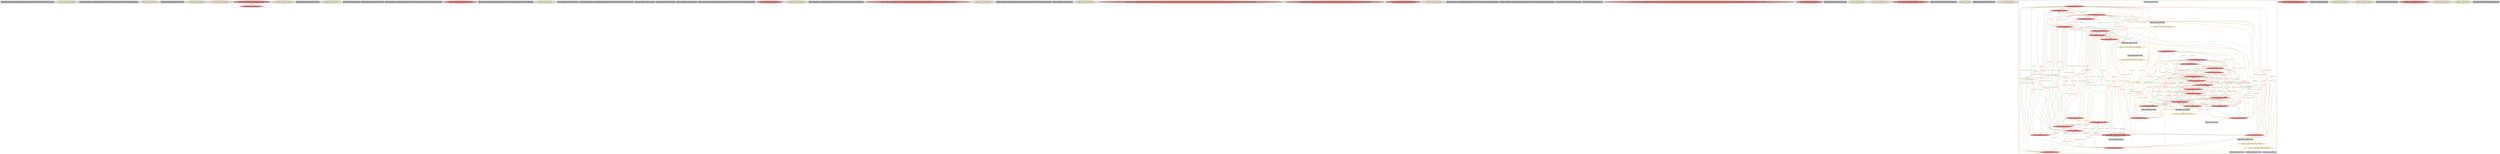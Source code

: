 
digraph G {





subgraph cluster55 {


node733 [penwidth=3.0,fontsize=20,fillcolor=grey,label="[108/109]  %arraydecay = getelementptr inbounds [100 x [100 x i32]], [100 x [100 x i32]]* %a, i32 0, i32 0",shape=rectangle,style=filled ]



}

subgraph cluster53 {


node731 [penwidth=3.0,fontsize=20,fillcolor=lemonchiffon,label="[110/111]  br label %for.cond19",shape=ellipse,style=filled ]



}

subgraph cluster51 {


node729 [penwidth=3.0,fontsize=20,fillcolor=grey,label="[132/133]  %arrayidx41 = getelementptr inbounds [100 x [100 x i32]], [100 x [100 x i32]]* %c, i64 0, i64 %idxprom40",shape=rectangle,style=filled ]



}

subgraph cluster50 {


node728 [penwidth=3.0,fontsize=20,fillcolor=lemonchiffon,label="[66/67]  br label %for.cond1",shape=ellipse,style=filled ]



}

subgraph cluster49 {


node727 [penwidth=3.0,fontsize=20,fillcolor=grey,label="[135/136]  %idxprom40 = sext i32 %18 to i64",shape=rectangle,style=filled ]



}

subgraph cluster45 {


node723 [penwidth=3.0,fontsize=20,fillcolor=lemonchiffon,label="[143/144]  br label %for.inc50",shape=ellipse,style=filled ]



}

subgraph cluster41 {


node719 [penwidth=3.0,fontsize=20,fillcolor=lemonchiffon,label="[151/152]  br label %for.cond34",shape=ellipse,style=filled ]



}

subgraph cluster39 {


node717 [penwidth=3.0,fontsize=20,fillcolor=lightcoral,label="[77/82]  store i32 %call23, i32* %arrayidx27, align 4",shape=ellipse,style=filled ]
node716 [fillcolor=lightcoral,label="[78/81]  %20 = load i32, i32* %arrayidx43, align 4",shape=ellipse,style=filled ]

node716->node717 [style=solid,color=firebrick3,label="A|indep",penwidth=1.0,fontcolor=firebrick3 ]
node717->node716 [style=solid,color=forestgreen,label="T|indep",penwidth=1.0,fontcolor=forestgreen ]


}

subgraph cluster38 {


node715 [penwidth=3.0,fontsize=20,fillcolor=lemonchiffon,label="[165/166]  br label %for.cond16",shape=ellipse,style=filled ]



}

subgraph cluster46 {


node724 [penwidth=3.0,fontsize=20,fillcolor=grey,label="[100/101]  %idxprom26 = sext i32 %13 to i64",shape=rectangle,style=filled ]



}

subgraph cluster37 {


node714 [penwidth=3.0,fontsize=20,fillcolor=lemonchiffon,label="[185/186]  br label %for.cond",shape=ellipse,style=filled ]



}

subgraph cluster36 {


node713 [penwidth=3.0,fontsize=20,fillcolor=grey,label="[216/217]  %j = alloca i32, align 4",shape=rectangle,style=filled ]



}

subgraph cluster15 {


node641 [penwidth=3.0,fontsize=20,fillcolor=grey,label="[86/89]  %idxprom42 = sext i32 %19 to i64",shape=rectangle,style=filled ]



}

subgraph cluster40 {


node718 [penwidth=3.0,fontsize=20,fillcolor=grey,label="[97/98]  %arrayidx25 = getelementptr inbounds [100 x [100 x i32]], [100 x [100 x i32]]* %c, i64 0, i64 %idxprom24",shape=rectangle,style=filled ]



}

subgraph cluster35 {


node712 [penwidth=3.0,fontsize=20,fillcolor=lightcoral,label="[218/221]  %call = call i64 @time(i64* null) #3",shape=ellipse,style=filled ]



}

subgraph cluster54 {


node732 [penwidth=3.0,fontsize=20,fillcolor=grey,label="[87/88]  %arrayidx43 = getelementptr inbounds [100 x i32], [100 x i32]* %arrayidx41, i64 0, i64 %idxprom42",shape=rectangle,style=filled ]



}

subgraph cluster42 {


node720 [penwidth=3.0,fontsize=20,fillcolor=lemonchiffon,label="[183/184]  br label %for.inc13",shape=ellipse,style=filled ]



}

subgraph cluster11 {


node637 [penwidth=3.0,fontsize=20,fillcolor=grey,label="[32/37]  %idxprom5 = sext i32 %3 to i64",shape=rectangle,style=filled ]



}

subgraph cluster43 {


node721 [penwidth=3.0,fontsize=20,fillcolor=grey,label="[112/113]  %arraydecay22 = getelementptr inbounds [100 x [100 x i32]], [100 x [100 x i32]]* %b, i32 0, i32 0",shape=rectangle,style=filled ]



}

subgraph cluster19 {


node696 [penwidth=3.0,fontsize=20,fillcolor=grey,label="[198/201]  %retval = alloca i32, align 4",shape=rectangle,style=filled ]



}

subgraph cluster9 {


node635 [penwidth=3.0,fontsize=20,fillcolor=grey,label="[59/60]  %rem = srem i32 %call4, 10",shape=rectangle,style=filled ]



}

subgraph cluster52 {


node730 [penwidth=3.0,fontsize=20,fillcolor=grey,label="[52/57]  %idxprom9 = sext i32 %4 to i64",shape=rectangle,style=filled ]



}

subgraph cluster8 {


node634 [penwidth=3.0,fontsize=20,fillcolor=grey,label="[53/56]  %arrayidx10 = getelementptr inbounds [100 x [100 x i32]], [100 x [100 x i32]]* %b, i64 0, i64 %idxprom9",shape=rectangle,style=filled ]



}

subgraph cluster10 {


node636 [penwidth=3.0,fontsize=20,fillcolor=lightcoral,label="[58/61]  %call4 = call i32 @rand() #3",shape=ellipse,style=filled ]



}

subgraph cluster23 {


node700 [penwidth=3.0,fontsize=20,fillcolor=lemonchiffon,label="[206/207]  br label %for.cond34",shape=ellipse,style=filled ]



}

subgraph cluster7 {


node633 [penwidth=3.0,fontsize=20,fillcolor=grey,label="[54/55]  %arrayidx12 = getelementptr inbounds [100 x i32], [100 x i32]* %arrayidx10, i64 0, i64 %idxprom11",shape=rectangle,style=filled ]



}

subgraph cluster14 {


node640 [penwidth=3.0,fontsize=20,fillcolor=lightcoral,label="[76/83]  %call23 = call i32 @_Z27matrix_get_mult_element_axbPA100_iS0_ii([100 x i32]* %arraydecay, [100 x i32]* %arraydecay22, i32 %10, i32 %11)",shape=ellipse,style=filled ]



}

subgraph cluster44 {


node722 [penwidth=3.0,fontsize=20,fillcolor=lemonchiffon,label="[145/146]  br label %for.cond37",shape=ellipse,style=filled ]



}

subgraph cluster6 {


node632 [penwidth=3.0,fontsize=20,fillcolor=grey,label="[49/50]  %arrayidx = getelementptr inbounds [100 x [100 x i32]], [100 x [100 x i32]]* %a, i64 0, i64 %idxprom",shape=rectangle,style=filled ]



}

subgraph cluster30 {


node707 [penwidth=3.0,fontsize=20,fillcolor=grey,label="[48/51]  %idxprom = sext i32 %2 to i64",shape=rectangle,style=filled ]



}

subgraph cluster31 {


node708 [penwidth=3.0,fontsize=20,fillcolor=lemonchiffon,label="[138/139]  br label %for.cond37",shape=ellipse,style=filled ]



}

subgraph cluster0 {


node626 [penwidth=3.0,fontsize=20,fillcolor=lightcoral,label="[18/19]  %call45 = call dereferenceable(272) %class.std::basic_ostream* @_ZStlsISt11char_traitsIcEERSt13basic_ostreamIcT_ES5_PKc(%class.std::basic_ostream* dereferenceable(272) %call44, i8* getelementptr inbounds ([2 x i8], [2 x i8]* @.str, i32 0, i32 0)) 0))",shape=ellipse,style=filled ]



}

subgraph cluster13 {


node639 [penwidth=3.0,fontsize=20,fillcolor=lightcoral,label="[79/80]  %call44 = call dereferenceable(272) %class.std::basic_ostream* @_ZNSolsEi(%class.std::basic_ostream* @_ZSt4cout, i32 %20)%20)",shape=ellipse,style=filled ]



}

subgraph cluster5 {


node631 [penwidth=3.0,fontsize=20,fillcolor=lightcoral,label="[34/35]  store i32 %rem, i32* %arrayidx6, align 4",shape=ellipse,style=filled ]



}

subgraph cluster47 {


node725 [penwidth=3.0,fontsize=20,fillcolor=lemonchiffon,label="[167/168]  br label %for.cond19",shape=ellipse,style=filled ]



}

subgraph cluster1 {


node627 [penwidth=3.0,fontsize=20,fillcolor=grey,label="[33/36]  %arrayidx6 = getelementptr inbounds [100 x i32], [100 x i32]* %arrayidx, i64 0, i64 %idxprom5",shape=rectangle,style=filled ]



}

subgraph cluster58 {


node736 [penwidth=3.0,fontsize=20,fillcolor=grey,label="[94/95]  %arrayidx27 = getelementptr inbounds [100 x i32], [100 x i32]* %arrayidx25, i64 0, i64 %idxprom26",shape=rectangle,style=filled ]



}

subgraph cluster32 {


node709 [penwidth=3.0,fontsize=20,fillcolor=grey,label="[212/213]  %b = alloca [100 x [100 x i32]], align 16",shape=rectangle,style=filled ]



}

subgraph cluster3 {


node629 [penwidth=3.0,fontsize=20,fillcolor=grey,label="[42/45]  %rem8 = srem i32 %call7, 10",shape=rectangle,style=filled ]



}

subgraph cluster48 {


node726 [penwidth=3.0,fontsize=20,fillcolor=lightcoral,label="[141/142]  %call49 = call dereferenceable(272) %class.std::basic_ostream* @_ZStlsISt11char_traitsIcEERSt13basic_ostreamIcT_ES5_PKc(%class.std::basic_ostream* dereferenceable(272) @_ZSt4cout, i8* getelementptr inbounds ([2 x i8], [2 x i8]* @.str.1, i32 0, i32 0)) 0))",shape=ellipse,style=filled ]



}

subgraph cluster4 {


node630 [penwidth=3.0,fontsize=20,fillcolor=lightcoral,label="[46/47]  %call7 = call i32 @rand() #3",shape=ellipse,style=filled ]



}

subgraph cluster57 {


node735 [penwidth=3.0,fontsize=20,fillcolor=grey,label="[96/99]  %idxprom24 = sext i32 %12 to i64",shape=rectangle,style=filled ]



}

subgraph cluster17 {


node643 [penwidth=3.0,fontsize=20,fillcolor=lemonchiffon,label="[16/17]  br label %for.inc46",shape=ellipse,style=filled ]



}

subgraph cluster16 {


node642 [penwidth=3.0,fontsize=20,fillcolor=lemonchiffon,label="[187/188]  br label %for.cond1",shape=ellipse,style=filled ]



}

subgraph cluster2 {


node628 [penwidth=3.0,fontsize=20,fillcolor=lightcoral,label="[43/44]  store i32 %rem8, i32* %arrayidx12, align 4",shape=ellipse,style=filled ]



}

subgraph cluster34 {


node711 [penwidth=3.0,fontsize=20,fillcolor=grey,label="[210/211]  %c = alloca [100 x [100 x i32]], align 16",shape=rectangle,style=filled ]



}

subgraph cluster22 {


node699 [penwidth=3.0,fontsize=20,fillcolor=lemonchiffon,label="[204/205]  ret i32 0",shape=ellipse,style=filled ]



}

subgraph cluster56 {


node734 [penwidth=3.0,fontsize=20,fillcolor=grey,label="[62/63]  %idxprom11 = sext i32 %5 to i64",shape=rectangle,style=filled ]



}

subgraph cluster25 {


node702 [penwidth=3.0,fontsize=20,fillcolor=lemonchiffon,label="[171/172]  br label %for.inc31",shape=ellipse,style=filled ]



}

subgraph cluster18 {


node694 [fillcolor=grey,label="[157/158]  %inc14 = add nsw i32 %7, 1",shape=rectangle,style=filled ]
node693 [fillcolor=lightcoral,label="[24/125]  %13 = load i32, i32* %j, align 4",shape=ellipse,style=filled ]
node689 [fillcolor=lightcoral,label="[29/120]  %14 = load i32, i32* %j, align 4",shape=ellipse,style=filled ]
node688 [fillcolor=grey,label="[40/69]  %cmp2 = icmp slt i32 %1, 100",shape=rectangle,style=filled ]
node686 [fillcolor=grey,label="[13/154]  %cmp35 = icmp slt i32 %16, 100",shape=rectangle,style=filled ]
node684 [fillcolor=lemonchiffon,label="[14/153]  br i1 %cmp35, label %for.body36, label %for.end52",shape=ellipse,style=filled ]
node682 [fillcolor=lightcoral,label="[25/124]  store i32 %inc47, i32* %j, align 4",shape=ellipse,style=filled ]
node692 [fillcolor=lightcoral,label="[38/117]  store i32 0, i32* %j, align 4",shape=ellipse,style=filled ]
node681 [fillcolor=grey,label="[129/130]  %cmp38 = icmp slt i32 %17, 100",shape=rectangle,style=filled ]
node657 [fillcolor=lemonchiffon,label="[164/173]  br i1 %cmp17, label %for.body18, label %for.end33",shape=ellipse,style=filled ]
node685 [fillcolor=grey,label="[106/107]  %inc29 = add nsw i32 %14, 1",shape=rectangle,style=filled ]
node649 [fillcolor=grey,label="[27/122]  %inc = add nsw i32 %6, 1",shape=rectangle,style=filled ]
node656 [fillcolor=lightcoral,label="[39/70]  %1 = load i32, i32* %j, align 4",shape=ellipse,style=filled ]
node664 [fillcolor=lightcoral,label="[5/178]  store i32 %inc51, i32* %i, align 4",shape=ellipse,style=filled ]
node645 [fillcolor=grey,label="[148/149]  %inc51 = add nsw i32 %22, 1",shape=rectangle,style=filled ]
node652 [fillcolor=lemonchiffon,label="[41/68]  br i1 %cmp2, label %for.body3, label %for.end",shape=ellipse,style=filled ]
node680 [fillcolor=lightcoral,label="[21/128]  store i32 0, i32* %j, align 4",shape=ellipse,style=filled ]
node668 [fillcolor=lightcoral,label="[91/116]  %9 = load i32, i32* %j, align 4",shape=ellipse,style=filled ]
node661 [fillcolor=lightcoral,label="[9/162]  store i32 0, i32* %i, align 4",shape=ellipse,style=filled ]
node690 [fillcolor=lightcoral,label="[75/84]  %11 = load i32, i32* %j, align 4",shape=ellipse,style=filled ]
node687 [fillcolor=grey,label="[72/73]  %inc47 = add nsw i32 %21, 1",shape=rectangle,style=filled ]
node650 [fillcolor=grey,label="[181/190]  %cmp = icmp slt i32 %0, 100",shape=rectangle,style=filled ]
node695 [fillcolor=lemonchiffon,label="[15/140]  br i1 %cmp38, label %for.body39, label %for.end48",shape=ellipse,style=filled ]
node651 [fillcolor=lemonchiffon,label="[182/189]  br i1 %cmp, label %for.body, label %for.end15",shape=ellipse,style=filled ]
node644 [fillcolor=grey,label="[169/170]  %inc32 = add nsw i32 %15, 1",shape=rectangle,style=filled ]
node675 [fillcolor=lightcoral,label="[6/177]  %2 = load i32, i32* %i, align 4",shape=ellipse,style=filled ]
node683 [fillcolor=lightcoral,label="[22/127]  %5 = load i32, i32* %j, align 4",shape=ellipse,style=filled ]
node646 [fillcolor=lightcoral,label="[147/150]  %22 = load i32, i32* %i, align 4",shape=ellipse,style=filled ]
node658 [fillcolor=lightcoral,label="[26/123]  %6 = load i32, i32* %j, align 4",shape=ellipse,style=filled ]
node655 [penwidth=3.0,fontsize=20,fillcolor=lightcoral,label="[0/193]  %15 = load i32, i32* %i, align 4",shape=ellipse,style=filled ]
node665 [fillcolor=lightcoral,label="[7/176]  store i32 %inc32, i32* %i, align 4",shape=ellipse,style=filled ]
node648 [fillcolor=lightcoral,label="[10/161]  %10 = load i32, i32* %i, align 4",shape=ellipse,style=filled ]
node670 [fillcolor=lightcoral,label="[71/74]  %21 = load i32, i32* %j, align 4",shape=ellipse,style=filled ]
node671 [fillcolor=lightcoral,label="[23/126]  store i32 %inc29, i32* %j, align 4",shape=ellipse,style=filled ]
node647 [fillcolor=lightcoral,label="[134/137]  %18 = load i32, i32* %i, align 4",shape=ellipse,style=filled ]
node659 [fillcolor=lightcoral,label="[31/118]  %3 = load i32, i32* %j, align 4",shape=ellipse,style=filled ]
node663 [fillcolor=lightcoral,label="[11/160]  store i32 0, i32* %i, align 4",shape=ellipse,style=filled ]
node666 [fillcolor=lightcoral,label="[3/180]  store i32 %inc14, i32* %i, align 4",shape=ellipse,style=filled ]
node660 [fillcolor=lemonchiffon,label="[93/114]  br i1 %cmp20, label %for.body21, label %for.end30",shape=ellipse,style=filled ]
node674 [fillcolor=lightcoral,label="[4/179]  %4 = load i32, i32* %i, align 4",shape=ellipse,style=filled ]
node662 [fillcolor=lightcoral,label="[12/155]  %16 = load i32, i32* %i, align 4",shape=ellipse,style=filled ]
node653 [fillcolor=grey,label="[163/174]  %cmp17 = icmp slt i32 %8, 100",shape=rectangle,style=filled ]
node667 [fillcolor=lightcoral,label="[28/121]  store i32 %inc, i32* %j, align 4",shape=ellipse,style=filled ]
node669 [fillcolor=lightcoral,label="[102/103]  %12 = load i32, i32* %i, align 4",shape=ellipse,style=filled ]
node691 [fillcolor=lightcoral,label="[20/131]  %17 = load i32, i32* %j, align 4",shape=ellipse,style=filled ]
node672 [fillcolor=lightcoral,label="[8/175]  %8 = load i32, i32* %i, align 4",shape=ellipse,style=filled ]
node654 [fillcolor=lightcoral,label="[85/90]  %19 = load i32, i32* %j, align 4",shape=ellipse,style=filled ]
node673 [fillcolor=lightcoral,label="[156/159]  %7 = load i32, i32* %i, align 4",shape=ellipse,style=filled ]
node678 [fillcolor=grey,label="[92/115]  %cmp20 = icmp slt i32 %9, 100",shape=rectangle,style=filled ]
node676 [fillcolor=lightcoral,label="[2/191]  %0 = load i32, i32* %i, align 4",shape=ellipse,style=filled ]
node677 [fillcolor=lightcoral,label="[1/192]  store i32 0, i32* %i, align 4",shape=ellipse,style=filled ]
node679 [fillcolor=lightcoral,label="[30/119]  store i32 0, i32* %j, align 4",shape=ellipse,style=filled ]

node692->node691 [style=solid,color=forestgreen,label="T|indep|Const",penwidth=1.0,fontcolor=forestgreen ]
node691->node692 [style=solid,color=firebrick3,label="A|indep|Const",penwidth=1.0,fontcolor=firebrick3 ]
node690->node692 [style=solid,color=firebrick3,label="A|indep|Const",penwidth=1.0,fontcolor=firebrick3 ]
node662->node665 [style=solid,color=firebrick3,label="A|indep|Const",penwidth=1.0,fontcolor=firebrick3 ]
node665->node662 [style=solid,color=forestgreen,label="T|indep|Const",penwidth=1.0,fontcolor=forestgreen ]
node689->node692 [style=solid,color=firebrick3,label="A|indep|Const",penwidth=1.0,fontcolor=firebrick3 ]
node665->node655 [style=solid,color=forestgreen,label="T|indep|Const",penwidth=1.0,fontcolor=forestgreen ]
node679->node689 [style=solid,color=forestgreen,label="T|indep|Const",penwidth=1.0,fontcolor=forestgreen ]
node655->node664 [style=solid,color=firebrick3,label="A|indep|Const",penwidth=1.0,fontcolor=firebrick3 ]
node651->node688 [style=solid,color=gold,label="C",penwidth=1.0,fontcolor=gold ]
node674->node677 [style=solid,color=firebrick3,label="A|indep|Const",penwidth=1.0,fontcolor=firebrick3 ]
node676->node663 [style=solid,color=firebrick3,label="A|indep|Const",penwidth=1.0,fontcolor=firebrick3 ]
node661->node672 [style=solid,color=forestgreen,label="T|indep|Const",penwidth=1.0,fontcolor=forestgreen ]
node646->node661 [style=solid,color=firebrick3,label="A|indep|Const",penwidth=1.0,fontcolor=firebrick3 ]
node690->node680 [style=solid,color=firebrick3,label="A|indep|Const",penwidth=1.0,fontcolor=firebrick3 ]
node646->node665 [style=solid,color=firebrick3,label="A|indep|Const",penwidth=1.0,fontcolor=firebrick3 ]
node671->node689 [style=solid,color=forestgreen,label="T|indep|Const",penwidth=1.0,fontcolor=forestgreen ]
node646->node664 [style=solid,color=firebrick3,label="A|indep|Const",penwidth=1.0,fontcolor=firebrick3 ]
node680->node654 [style=solid,color=forestgreen,label="T|indep|Const",penwidth=1.0,fontcolor=forestgreen ]
node657->node668 [style=solid,color=gold,label="C",penwidth=1.0,fontcolor=gold ]
node652->node683 [style=solid,color=gold,label="C",penwidth=1.0,fontcolor=gold ]
node671->node693 [style=solid,color=forestgreen,label="T|indep|Const",penwidth=1.0,fontcolor=forestgreen ]
node655->node666 [style=solid,color=firebrick3,label="A|indep|Const",penwidth=1.0,fontcolor=firebrick3 ]
node648->node666 [style=solid,color=firebrick3,label="A|indep|Const",penwidth=1.0,fontcolor=firebrick3 ]
node680->node689 [style=solid,color=forestgreen,label="T|indep|Const",penwidth=1.0,fontcolor=forestgreen ]
node657->node665 [style=solid,color=gold,label="C",penwidth=1.0,fontcolor=gold ]
node657->node655 [style=solid,color=gold,label="C",penwidth=1.0,fontcolor=gold ]
node675->node661 [style=solid,color=firebrick3,label="A|indep|Const",penwidth=1.0,fontcolor=firebrick3 ]
node677->node674 [style=solid,color=forestgreen,label="T|indep|Const",penwidth=1.0,fontcolor=forestgreen ]
node658->node679 [style=solid,color=firebrick3,label="A|indep|Const",penwidth=1.0,fontcolor=firebrick3 ]
node656->node688 [style=solid,color=black,label="",penwidth=0.5,fontcolor=black ]
node668->node679 [style=solid,color=firebrick3,label="A|indep|Const",penwidth=1.0,fontcolor=firebrick3 ]
node671->node659 [style=solid,color=forestgreen,label="T|indep|Const",penwidth=1.0,fontcolor=forestgreen ]
node647->node665 [style=solid,color=firebrick3,label="A|indep|Const",penwidth=1.0,fontcolor=firebrick3 ]
node672->node677 [style=solid,color=firebrick3,label="A|indep|Const",penwidth=1.0,fontcolor=firebrick3 ]
node665->node674 [style=solid,color=forestgreen,label="T|indep|Const",penwidth=1.0,fontcolor=forestgreen ]
node668->node678 [style=solid,color=black,label="",penwidth=0.5,fontcolor=black ]
node695->node670 [style=solid,color=gold,label="C",penwidth=1.0,fontcolor=gold ]
node664->node669 [style=solid,color=forestgreen,label="T|indep|Const",penwidth=1.0,fontcolor=forestgreen ]
node658->node671 [style=solid,color=firebrick3,label="A|indep|Const",penwidth=1.0,fontcolor=firebrick3 ]
node648->node664 [style=solid,color=firebrick3,label="A|indep|Const",penwidth=1.0,fontcolor=firebrick3 ]
node676->node650 [style=solid,color=black,label="",penwidth=0.5,fontcolor=black ]
node664->node648 [style=solid,color=forestgreen,label="T|indep|Const",penwidth=1.0,fontcolor=forestgreen ]
node664->node673 [style=solid,color=forestgreen,label="T|indep|Const",penwidth=1.0,fontcolor=forestgreen ]
node652->node658 [style=solid,color=gold,label="C",penwidth=1.0,fontcolor=gold ]
node675->node664 [style=solid,color=firebrick3,label="A|indep|Const",penwidth=1.0,fontcolor=firebrick3 ]
node667->node689 [style=solid,color=forestgreen,label="T|indep|Const",penwidth=1.0,fontcolor=forestgreen ]
node675->node677 [style=solid,color=firebrick3,label="A|indep|Const",penwidth=1.0,fontcolor=firebrick3 ]
node669->node665 [style=solid,color=firebrick3,label="A|indep|Const",penwidth=1.0,fontcolor=firebrick3 ]
node680->node658 [style=solid,color=forestgreen,label="T|indep|Const",penwidth=1.0,fontcolor=forestgreen ]
node666->node647 [style=solid,color=forestgreen,label="T|indep|Const",penwidth=1.0,fontcolor=forestgreen ]
node667->node659 [style=solid,color=forestgreen,label="T|indep|Const",penwidth=1.0,fontcolor=forestgreen ]
node671->node658 [style=solid,color=forestgreen,label="T|indep|Const",penwidth=1.0,fontcolor=forestgreen ]
node675->node665 [style=solid,color=firebrick3,label="A|indep|Const",penwidth=1.0,fontcolor=firebrick3 ]
node647->node666 [style=solid,color=firebrick3,label="A|indep|Const",penwidth=1.0,fontcolor=firebrick3 ]
node644->node665 [style=solid,color=black,label="",penwidth=0.5,fontcolor=black ]
node689->node679 [style=solid,color=firebrick3,label="A|indep|Const",penwidth=1.0,fontcolor=firebrick3 ]
node659->node682 [style=solid,color=firebrick3,label="A|indep|Const",penwidth=1.0,fontcolor=firebrick3 ]
node689->node680 [style=solid,color=firebrick3,label="A|indep|Const",penwidth=1.0,fontcolor=firebrick3 ]
node682->node658 [style=solid,color=forestgreen,label="T|indep|Const",penwidth=1.0,fontcolor=forestgreen ]
node660->node678 [style=solid,color=gold,label="C",penwidth=1.0,fontcolor=gold ]
node692->node693 [style=solid,color=forestgreen,label="T|indep|Const",penwidth=1.0,fontcolor=forestgreen ]
node682->node656 [style=solid,color=forestgreen,label="T|indep|Const",penwidth=1.0,fontcolor=forestgreen ]
node648->node665 [style=solid,color=firebrick3,label="A|indep|Const",penwidth=1.0,fontcolor=firebrick3 ]
node692->node659 [style=solid,color=forestgreen,label="T|indep|Const",penwidth=1.0,fontcolor=forestgreen ]
node659->node692 [style=solid,color=firebrick3,label="A|indep|Const",penwidth=1.0,fontcolor=firebrick3 ]
node665->node676 [style=solid,color=forestgreen,label="T|indep|Const",penwidth=1.0,fontcolor=forestgreen ]
node651->node656 [style=solid,color=gold,label="C",penwidth=1.0,fontcolor=gold ]
node660->node648 [style=solid,color=gold,label="C",penwidth=1.0,fontcolor=gold ]
node663->node675 [style=solid,color=forestgreen,label="T|indep|Const",penwidth=1.0,fontcolor=forestgreen ]
node660->node689 [style=solid,color=gold,label="C",penwidth=1.0,fontcolor=gold ]
node677->node647 [style=solid,color=forestgreen,label="T|indep|Const",penwidth=1.0,fontcolor=forestgreen ]
node666->node674 [style=solid,color=forestgreen,label="T|indep|Const",penwidth=1.0,fontcolor=forestgreen ]
node672->node665 [style=solid,color=firebrick3,label="A|indep|Const",penwidth=1.0,fontcolor=firebrick3 ]
node666->node648 [style=solid,color=forestgreen,label="T|indep|Const",penwidth=1.0,fontcolor=forestgreen ]
node658->node692 [style=solid,color=firebrick3,label="A|indep|Const",penwidth=1.0,fontcolor=firebrick3 ]
node646->node666 [style=solid,color=firebrick3,label="A|indep|Const",penwidth=1.0,fontcolor=firebrick3 ]
node677->node662 [style=solid,color=forestgreen,label="T|indep|Const",penwidth=1.0,fontcolor=forestgreen ]
node665->node646 [style=solid,color=forestgreen,label="T|indep|Const",penwidth=1.0,fontcolor=forestgreen ]
node692->node670 [style=solid,color=forestgreen,label="T|indep|Const",penwidth=1.0,fontcolor=forestgreen ]
node658->node667 [style=solid,color=firebrick3,label="A|indep|Const",penwidth=1.0,fontcolor=firebrick3 ]
node665->node673 [style=solid,color=forestgreen,label="T|indep|Const",penwidth=1.0,fontcolor=forestgreen ]
node651->node673 [style=solid,color=gold,label="C",penwidth=1.0,fontcolor=gold ]
node665->node648 [style=solid,color=forestgreen,label="T|indep|Const",penwidth=1.0,fontcolor=forestgreen ]
node677->node648 [style=solid,color=forestgreen,label="T|indep|Const",penwidth=1.0,fontcolor=forestgreen ]
node684->node691 [style=solid,color=gold,label="C",penwidth=1.0,fontcolor=gold ]
node675->node663 [style=solid,color=firebrick3,label="A|indep|Const",penwidth=1.0,fontcolor=firebrick3 ]
node666->node673 [style=solid,color=forestgreen,label="T|indep|Const",penwidth=1.0,fontcolor=forestgreen ]
node651->node652 [style=solid,color=gold,label="C",penwidth=1.0,fontcolor=gold ]
node689->node685 [style=solid,color=black,label="",penwidth=0.5,fontcolor=black ]
node676->node666 [style=solid,color=firebrick3,label="A|indep|Const",penwidth=1.0,fontcolor=firebrick3 ]
node664->node672 [style=solid,color=forestgreen,label="T|indep|Const",penwidth=1.0,fontcolor=forestgreen ]
node689->node671 [style=solid,color=firebrick3,label="A|indep|Const",penwidth=1.0,fontcolor=firebrick3 ]
node675->node666 [style=solid,color=firebrick3,label="A|indep|Const",penwidth=1.0,fontcolor=firebrick3 ]
node670->node680 [style=solid,color=firebrick3,label="A|indep|Const",penwidth=1.0,fontcolor=firebrick3 ]
node695->node691 [style=solid,color=gold,label="C",penwidth=1.0,fontcolor=gold ]
node669->node666 [style=solid,color=firebrick3,label="A|indep|Const",penwidth=1.0,fontcolor=firebrick3 ]
node666->node675 [style=solid,color=forestgreen,label="T|indep|Const",penwidth=1.0,fontcolor=forestgreen ]
node688->node652 [style=solid,color=black,label="",penwidth=0.5,fontcolor=black ]
node674->node663 [style=solid,color=firebrick3,label="A|indep|Const",penwidth=1.0,fontcolor=firebrick3 ]
node674->node664 [style=solid,color=firebrick3,label="A|indep|Const",penwidth=1.0,fontcolor=firebrick3 ]
node664->node646 [style=solid,color=forestgreen,label="T|indep|Const",penwidth=1.0,fontcolor=forestgreen ]
node659->node671 [style=solid,color=firebrick3,label="A|indep|Const",penwidth=1.0,fontcolor=firebrick3 ]
node664->node676 [style=solid,color=forestgreen,label="T|indep|Const",penwidth=1.0,fontcolor=forestgreen ]
node652->node656 [style=solid,color=gold,label="C",penwidth=1.0,fontcolor=gold ]
node695->node681 [style=solid,color=gold,label="C",penwidth=1.0,fontcolor=gold ]
node679->node668 [style=solid,color=forestgreen,label="T|indep|Const",penwidth=1.0,fontcolor=forestgreen ]
node663->node648 [style=solid,color=forestgreen,label="T|indep|Const",penwidth=1.0,fontcolor=forestgreen ]
node690->node679 [style=solid,color=firebrick3,label="A|indep|Const",penwidth=1.0,fontcolor=firebrick3 ]
node679->node656 [style=solid,color=forestgreen,label="T|indep|Const",penwidth=1.0,fontcolor=forestgreen ]
node672->node663 [style=solid,color=firebrick3,label="A|indep|Const",penwidth=1.0,fontcolor=firebrick3 ]
node660->node690 [style=solid,color=gold,label="C",penwidth=1.0,fontcolor=gold ]
node663->node662 [style=solid,color=forestgreen,label="T|indep|Const",penwidth=1.0,fontcolor=forestgreen ]
node664->node662 [style=solid,color=forestgreen,label="T|indep|Const",penwidth=1.0,fontcolor=forestgreen ]
node663->node673 [style=solid,color=forestgreen,label="T|indep|Const",penwidth=1.0,fontcolor=forestgreen ]
node695->node647 [style=solid,color=gold,label="C",penwidth=1.0,fontcolor=gold ]
node661->node676 [style=solid,color=forestgreen,label="T|indep|Const",penwidth=1.0,fontcolor=forestgreen ]
node667->node683 [style=solid,color=forestgreen,label="T|indep|Const",penwidth=1.0,fontcolor=forestgreen ]
node683->node682 [style=solid,color=firebrick3,label="A|indep|Const",penwidth=1.0,fontcolor=firebrick3 ]
node658->node680 [style=solid,color=firebrick3,label="A|indep|Const",penwidth=1.0,fontcolor=firebrick3 ]
node680->node670 [style=solid,color=forestgreen,label="T|indep|Const",penwidth=1.0,fontcolor=forestgreen ]
node673->node664 [style=solid,color=firebrick3,label="A|indep|Const",penwidth=1.0,fontcolor=firebrick3 ]
node648->node661 [style=solid,color=firebrick3,label="A|indep|Const",penwidth=1.0,fontcolor=firebrick3 ]
node654->node692 [style=solid,color=firebrick3,label="A|indep|Const",penwidth=1.0,fontcolor=firebrick3 ]
node676->node664 [style=solid,color=firebrick3,label="A|indep|Const",penwidth=1.0,fontcolor=firebrick3 ]
node695->node654 [style=solid,color=gold,label="C",penwidth=1.0,fontcolor=gold ]
node670->node667 [style=solid,color=firebrick3,label="A|indep|Const",penwidth=1.0,fontcolor=firebrick3 ]
node680->node659 [style=solid,color=forestgreen,label="T|indep|Const",penwidth=1.0,fontcolor=forestgreen ]
node657->node679 [style=solid,color=gold,label="C",penwidth=1.0,fontcolor=gold ]
node674->node665 [style=solid,color=firebrick3,label="A|indep|Const",penwidth=1.0,fontcolor=firebrick3 ]
node667->node670 [style=solid,color=forestgreen,label="T|indep|Const",penwidth=1.0,fontcolor=forestgreen ]
node668->node667 [style=solid,color=firebrick3,label="A|indep|Const",penwidth=1.0,fontcolor=firebrick3 ]
node651->node680 [style=solid,color=gold,label="C",penwidth=1.0,fontcolor=gold ]
node666->node676 [style=solid,color=forestgreen,label="T|indep|Const",penwidth=1.0,fontcolor=forestgreen ]
node679->node683 [style=solid,color=forestgreen,label="T|indep|Const",penwidth=1.0,fontcolor=forestgreen ]
node680->node656 [style=solid,color=forestgreen,label="T|indep|Const",penwidth=1.0,fontcolor=forestgreen ]
node676->node661 [style=solid,color=firebrick3,label="A|indep|Const",penwidth=1.0,fontcolor=firebrick3 ]
node664->node655 [style=solid,color=forestgreen,label="T|indep|Const",penwidth=1.0,fontcolor=forestgreen ]
node662->node677 [style=solid,color=firebrick3,label="A|indep|Const",penwidth=1.0,fontcolor=firebrick3 ]
node672->node653 [style=solid,color=black,label="",penwidth=0.5,fontcolor=black ]
node674->node666 [style=solid,color=firebrick3,label="A|indep|Const",penwidth=1.0,fontcolor=firebrick3 ]
node661->node674 [style=solid,color=forestgreen,label="T|indep|Const",penwidth=1.0,fontcolor=forestgreen ]
node684->node681 [style=solid,color=gold,label="C",penwidth=1.0,fontcolor=gold ]
node660->node671 [style=solid,color=gold,label="C",penwidth=1.0,fontcolor=gold ]
node648->node677 [style=solid,color=firebrick3,label="A|indep|Const",penwidth=1.0,fontcolor=firebrick3 ]
node660->node685 [style=solid,color=gold,label="C",penwidth=1.0,fontcolor=gold ]
node684->node664 [style=solid,color=gold,label="C",penwidth=1.0,fontcolor=gold ]
node677->node673 [style=solid,color=forestgreen,label="T|indep|Const",penwidth=1.0,fontcolor=forestgreen ]
node663->node672 [style=solid,color=forestgreen,label="T|indep|Const",penwidth=1.0,fontcolor=forestgreen ]
node666->node672 [style=solid,color=forestgreen,label="T|indep|Const",penwidth=1.0,fontcolor=forestgreen ]
node666->node655 [style=solid,color=forestgreen,label="T|indep|Const",penwidth=1.0,fontcolor=forestgreen ]
node672->node666 [style=solid,color=firebrick3,label="A|indep|Const",penwidth=1.0,fontcolor=firebrick3 ]
node663->node669 [style=solid,color=forestgreen,label="T|indep|Const",penwidth=1.0,fontcolor=forestgreen ]
node649->node667 [style=solid,color=black,label="",penwidth=0.5,fontcolor=black ]
node663->node676 [style=solid,color=forestgreen,label="T|indep|Const",penwidth=1.0,fontcolor=forestgreen ]
node691->node680 [style=solid,color=firebrick3,label="A|indep|Const",penwidth=1.0,fontcolor=firebrick3 ]
node689->node667 [style=solid,color=firebrick3,label="A|indep|Const",penwidth=1.0,fontcolor=firebrick3 ]
node647->node661 [style=solid,color=firebrick3,label="A|indep|Const",penwidth=1.0,fontcolor=firebrick3 ]
node665->node672 [style=solid,color=forestgreen,label="T|indep|Const",penwidth=1.0,fontcolor=forestgreen ]
node648->node663 [style=solid,color=firebrick3,label="A|indep|Const",penwidth=1.0,fontcolor=firebrick3 ]
node679->node659 [style=solid,color=forestgreen,label="T|indep|Const",penwidth=1.0,fontcolor=forestgreen ]
node682->node690 [style=solid,color=forestgreen,label="T|indep|Const",penwidth=1.0,fontcolor=forestgreen ]
node671->node654 [style=solid,color=forestgreen,label="T|indep|Const",penwidth=1.0,fontcolor=forestgreen ]
node671->node690 [style=solid,color=forestgreen,label="T|indep|Const",penwidth=1.0,fontcolor=forestgreen ]
node652->node675 [style=solid,color=gold,label="C",penwidth=1.0,fontcolor=gold ]
node669->node664 [style=solid,color=firebrick3,label="A|indep|Const",penwidth=1.0,fontcolor=firebrick3 ]
node669->node663 [style=solid,color=firebrick3,label="A|indep|Const",penwidth=1.0,fontcolor=firebrick3 ]
node661->node646 [style=solid,color=forestgreen,label="T|indep|Const",penwidth=1.0,fontcolor=forestgreen ]
node660->node660 [style=solid,color=gold,label="C",penwidth=1.0,fontcolor=gold ]
node662->node686 [style=solid,color=black,label="",penwidth=0.5,fontcolor=black ]
node673->node677 [style=solid,color=firebrick3,label="A|indep|Const",penwidth=1.0,fontcolor=firebrick3 ]
node673->node665 [style=solid,color=firebrick3,label="A|indep|Const",penwidth=1.0,fontcolor=firebrick3 ]
node679->node658 [style=solid,color=forestgreen,label="T|indep|Const",penwidth=1.0,fontcolor=forestgreen ]
node666->node669 [style=solid,color=forestgreen,label="T|indep|Const",penwidth=1.0,fontcolor=forestgreen ]
node658->node649 [style=solid,color=black,label="",penwidth=0.5,fontcolor=black ]
node666->node662 [style=solid,color=forestgreen,label="T|indep|Const",penwidth=1.0,fontcolor=forestgreen ]
node661->node655 [style=solid,color=forestgreen,label="T|indep|Const",penwidth=1.0,fontcolor=forestgreen ]
node664->node674 [style=solid,color=forestgreen,label="T|indep|Const",penwidth=1.0,fontcolor=forestgreen ]
node689->node682 [style=solid,color=firebrick3,label="A|indep|Const",penwidth=1.0,fontcolor=firebrick3 ]
node665->node669 [style=solid,color=forestgreen,label="T|indep|Const",penwidth=1.0,fontcolor=forestgreen ]
node657->node653 [style=solid,color=gold,label="C",penwidth=1.0,fontcolor=gold ]
node662->node664 [style=solid,color=firebrick3,label="A|indep|Const",penwidth=1.0,fontcolor=firebrick3 ]
node693->node679 [style=solid,color=firebrick3,label="A|indep|Const",penwidth=1.0,fontcolor=firebrick3 ]
node671->node683 [style=solid,color=forestgreen,label="T|indep|Const",penwidth=1.0,fontcolor=forestgreen ]
node678->node660 [style=solid,color=black,label="",penwidth=0.5,fontcolor=black ]
node663->node655 [style=solid,color=forestgreen,label="T|indep|Const",penwidth=1.0,fontcolor=forestgreen ]
node671->node670 [style=solid,color=forestgreen,label="T|indep|Const",penwidth=1.0,fontcolor=forestgreen ]
node674->node661 [style=solid,color=firebrick3,label="A|indep|Const",penwidth=1.0,fontcolor=firebrick3 ]
node660->node668 [style=solid,color=gold,label="C",penwidth=1.0,fontcolor=gold ]
node667->node668 [style=solid,color=forestgreen,label="T|indep|Const",penwidth=1.0,fontcolor=forestgreen ]
node659->node680 [style=solid,color=firebrick3,label="A|indep|Const",penwidth=1.0,fontcolor=firebrick3 ]
node672->node661 [style=solid,color=firebrick3,label="A|indep|Const",penwidth=1.0,fontcolor=firebrick3 ]
node661->node669 [style=solid,color=forestgreen,label="T|indep|Const",penwidth=1.0,fontcolor=forestgreen ]
node645->node664 [style=solid,color=black,label="",penwidth=0.5,fontcolor=black ]
node682->node693 [style=solid,color=forestgreen,label="T|indep|Const",penwidth=1.0,fontcolor=forestgreen ]
node655->node665 [style=solid,color=firebrick3,label="A|indep|Const",penwidth=1.0,fontcolor=firebrick3 ]
node684->node645 [style=solid,color=gold,label="C",penwidth=1.0,fontcolor=gold ]
node692->node658 [style=solid,color=forestgreen,label="T|indep|Const",penwidth=1.0,fontcolor=forestgreen ]
node663->node646 [style=solid,color=forestgreen,label="T|indep|Const",penwidth=1.0,fontcolor=forestgreen ]
node646->node663 [style=solid,color=firebrick3,label="A|indep|Const",penwidth=1.0,fontcolor=firebrick3 ]
node667->node691 [style=solid,color=forestgreen,label="T|indep|Const",penwidth=1.0,fontcolor=forestgreen ]
node662->node663 [style=solid,color=firebrick3,label="A|indep|Const",penwidth=1.0,fontcolor=firebrick3 ]
node690->node667 [style=solid,color=firebrick3,label="A|indep|Const",penwidth=1.0,fontcolor=firebrick3 ]
node691->node667 [style=solid,color=firebrick3,label="A|indep|Const",penwidth=1.0,fontcolor=firebrick3 ]
node692->node668 [style=solid,color=forestgreen,label="T|indep|Const",penwidth=1.0,fontcolor=forestgreen ]
node657->node660 [style=solid,color=gold,label="C",penwidth=1.0,fontcolor=gold ]
node650->node651 [style=solid,color=black,label="",penwidth=0.5,fontcolor=black ]
node651->node651 [style=solid,color=gold,label="C",penwidth=1.0,fontcolor=gold ]
node692->node683 [style=solid,color=forestgreen,label="T|indep|Const",penwidth=1.0,fontcolor=forestgreen ]
node666->node646 [style=solid,color=forestgreen,label="T|indep|Const",penwidth=1.0,fontcolor=forestgreen ]
node683->node680 [style=solid,color=firebrick3,label="A|indep|Const",penwidth=1.0,fontcolor=firebrick3 ]
node692->node690 [style=solid,color=forestgreen,label="T|indep|Const",penwidth=1.0,fontcolor=forestgreen ]
node651->node694 [style=solid,color=gold,label="C",penwidth=1.0,fontcolor=gold ]
node656->node680 [style=solid,color=firebrick3,label="A|indep|Const",penwidth=1.0,fontcolor=firebrick3 ]
node680->node668 [style=solid,color=forestgreen,label="T|indep|Const",penwidth=1.0,fontcolor=forestgreen ]
node669->node661 [style=solid,color=firebrick3,label="A|indep|Const",penwidth=1.0,fontcolor=firebrick3 ]
node663->node647 [style=solid,color=forestgreen,label="T|indep|Const",penwidth=1.0,fontcolor=forestgreen ]
node647->node663 [style=solid,color=firebrick3,label="A|indep|Const",penwidth=1.0,fontcolor=firebrick3 ]
node680->node690 [style=solid,color=forestgreen,label="T|indep|Const",penwidth=1.0,fontcolor=forestgreen ]
node695->node695 [style=solid,color=gold,label="C",penwidth=1.0,fontcolor=gold ]
node653->node657 [style=solid,color=black,label="",penwidth=0.5,fontcolor=black ]
node661->node647 [style=solid,color=forestgreen,label="T|indep|Const",penwidth=1.0,fontcolor=forestgreen ]
node655->node661 [style=solid,color=firebrick3,label="A|indep|Const",penwidth=1.0,fontcolor=firebrick3 ]
node657->node657 [style=solid,color=gold,label="C",penwidth=1.0,fontcolor=gold ]
node646->node645 [style=solid,color=black,label="",penwidth=0.5,fontcolor=black ]
node652->node659 [style=solid,color=gold,label="C",penwidth=1.0,fontcolor=gold ]
node684->node684 [style=solid,color=gold,label="C",penwidth=1.0,fontcolor=gold ]
node662->node661 [style=solid,color=firebrick3,label="A|indep|Const",penwidth=1.0,fontcolor=firebrick3 ]
node691->node671 [style=solid,color=firebrick3,label="A|indep|Const",penwidth=1.0,fontcolor=firebrick3 ]
node664->node647 [style=solid,color=forestgreen,label="T|indep|Const",penwidth=1.0,fontcolor=forestgreen ]
node670->node671 [style=solid,color=firebrick3,label="A|indep|Const",penwidth=1.0,fontcolor=firebrick3 ]
node661->node648 [style=solid,color=forestgreen,label="T|indep|Const",penwidth=1.0,fontcolor=forestgreen ]
node667->node656 [style=solid,color=forestgreen,label="T|indep|Const",penwidth=1.0,fontcolor=forestgreen ]
node647->node664 [style=solid,color=firebrick3,label="A|indep|Const",penwidth=1.0,fontcolor=firebrick3 ]
node683->node671 [style=solid,color=firebrick3,label="A|indep|Const",penwidth=1.0,fontcolor=firebrick3 ]
node693->node667 [style=solid,color=firebrick3,label="A|indep|Const",penwidth=1.0,fontcolor=firebrick3 ]
node652->node649 [style=solid,color=gold,label="C",penwidth=1.0,fontcolor=gold ]
node691->node682 [style=solid,color=firebrick3,label="A|indep|Const",penwidth=1.0,fontcolor=firebrick3 ]
node647->node677 [style=solid,color=firebrick3,label="A|indep|Const",penwidth=1.0,fontcolor=firebrick3 ]
node665->node675 [style=solid,color=forestgreen,label="T|indep|Const",penwidth=1.0,fontcolor=forestgreen ]
node659->node679 [style=solid,color=firebrick3,label="A|indep|Const",penwidth=1.0,fontcolor=firebrick3 ]
node652->node667 [style=solid,color=gold,label="C",penwidth=1.0,fontcolor=gold ]
node668->node692 [style=solid,color=firebrick3,label="A|indep|Const",penwidth=1.0,fontcolor=firebrick3 ]
node652->node674 [style=solid,color=gold,label="C",penwidth=1.0,fontcolor=gold ]
node651->node676 [style=solid,color=gold,label="C",penwidth=1.0,fontcolor=gold ]
node665->node647 [style=solid,color=forestgreen,label="T|indep|Const",penwidth=1.0,fontcolor=forestgreen ]
node679->node654 [style=solid,color=forestgreen,label="T|indep|Const",penwidth=1.0,fontcolor=forestgreen ]
node656->node692 [style=solid,color=firebrick3,label="A|indep|Const",penwidth=1.0,fontcolor=firebrick3 ]
node692->node656 [style=solid,color=forestgreen,label="T|indep|Const",penwidth=1.0,fontcolor=forestgreen ]
node692->node654 [style=solid,color=forestgreen,label="T|indep|Const",penwidth=1.0,fontcolor=forestgreen ]
node656->node671 [style=solid,color=firebrick3,label="A|indep|Const",penwidth=1.0,fontcolor=firebrick3 ]
node668->node680 [style=solid,color=firebrick3,label="A|indep|Const",penwidth=1.0,fontcolor=firebrick3 ]
node661->node673 [style=solid,color=forestgreen,label="T|indep|Const",penwidth=1.0,fontcolor=forestgreen ]
node677->node675 [style=solid,color=forestgreen,label="T|indep|Const",penwidth=1.0,fontcolor=forestgreen ]
node682->node659 [style=solid,color=forestgreen,label="T|indep|Const",penwidth=1.0,fontcolor=forestgreen ]
node673->node661 [style=solid,color=firebrick3,label="A|indep|Const",penwidth=1.0,fontcolor=firebrick3 ]
node654->node667 [style=solid,color=firebrick3,label="A|indep|Const",penwidth=1.0,fontcolor=firebrick3 ]
node654->node680 [style=solid,color=firebrick3,label="A|indep|Const",penwidth=1.0,fontcolor=firebrick3 ]
node654->node671 [style=solid,color=firebrick3,label="A|indep|Const",penwidth=1.0,fontcolor=firebrick3 ]
node660->node693 [style=solid,color=gold,label="C",penwidth=1.0,fontcolor=gold ]
node657->node644 [style=solid,color=gold,label="C",penwidth=1.0,fontcolor=gold ]
node672->node664 [style=solid,color=firebrick3,label="A|indep|Const",penwidth=1.0,fontcolor=firebrick3 ]
node682->node683 [style=solid,color=forestgreen,label="T|indep|Const",penwidth=1.0,fontcolor=forestgreen ]
node654->node682 [style=solid,color=firebrick3,label="A|indep|Const",penwidth=1.0,fontcolor=firebrick3 ]
node667->node654 [style=solid,color=forestgreen,label="T|indep|Const",penwidth=1.0,fontcolor=forestgreen ]
node682->node654 [style=solid,color=forestgreen,label="T|indep|Const",penwidth=1.0,fontcolor=forestgreen ]
node683->node667 [style=solid,color=firebrick3,label="A|indep|Const",penwidth=1.0,fontcolor=firebrick3 ]
node655->node663 [style=solid,color=firebrick3,label="A|indep|Const",penwidth=1.0,fontcolor=firebrick3 ]
node667->node690 [style=solid,color=forestgreen,label="T|indep|Const",penwidth=1.0,fontcolor=forestgreen ]
node690->node682 [style=solid,color=firebrick3,label="A|indep|Const",penwidth=1.0,fontcolor=firebrick3 ]
node676->node665 [style=solid,color=firebrick3,label="A|indep|Const",penwidth=1.0,fontcolor=firebrick3 ]
node677->node669 [style=solid,color=forestgreen,label="T|indep|Const",penwidth=1.0,fontcolor=forestgreen ]
node646->node677 [style=solid,color=firebrick3,label="A|indep|Const",penwidth=1.0,fontcolor=firebrick3 ]
node677->node646 [style=solid,color=forestgreen,label="T|indep|Const",penwidth=1.0,fontcolor=forestgreen ]
node657->node672 [style=solid,color=gold,label="C",penwidth=1.0,fontcolor=gold ]
node684->node686 [style=solid,color=gold,label="C",penwidth=1.0,fontcolor=gold ]
node657->node678 [style=solid,color=gold,label="C",penwidth=1.0,fontcolor=gold ]
node651->node666 [style=solid,color=gold,label="C",penwidth=1.0,fontcolor=gold ]
node652->node688 [style=solid,color=gold,label="C",penwidth=1.0,fontcolor=gold ]
node655->node677 [style=solid,color=firebrick3,label="A|indep|Const",penwidth=1.0,fontcolor=firebrick3 ]
node677->node655 [style=solid,color=forestgreen,label="T|indep|Const",penwidth=1.0,fontcolor=forestgreen ]
node671->node656 [style=solid,color=forestgreen,label="T|indep|Const",penwidth=1.0,fontcolor=forestgreen ]
node673->node663 [style=solid,color=firebrick3,label="A|indep|Const",penwidth=1.0,fontcolor=firebrick3 ]
node654->node679 [style=solid,color=firebrick3,label="A|indep|Const",penwidth=1.0,fontcolor=firebrick3 ]
node670->node692 [style=solid,color=firebrick3,label="A|indep|Const",penwidth=1.0,fontcolor=firebrick3 ]
node679->node693 [style=solid,color=forestgreen,label="T|indep|Const",penwidth=1.0,fontcolor=forestgreen ]
node667->node693 [style=solid,color=forestgreen,label="T|indep|Const",penwidth=1.0,fontcolor=forestgreen ]
node656->node679 [style=solid,color=firebrick3,label="A|indep|Const",penwidth=1.0,fontcolor=firebrick3 ]
node669->node677 [style=solid,color=firebrick3,label="A|indep|Const",penwidth=1.0,fontcolor=firebrick3 ]
node656->node667 [style=solid,color=firebrick3,label="A|indep|Const",penwidth=1.0,fontcolor=firebrick3 ]
node683->node679 [style=solid,color=firebrick3,label="A|indep|Const",penwidth=1.0,fontcolor=firebrick3 ]
node656->node682 [style=solid,color=firebrick3,label="A|indep|Const",penwidth=1.0,fontcolor=firebrick3 ]
node679->node670 [style=solid,color=forestgreen,label="T|indep|Const",penwidth=1.0,fontcolor=forestgreen ]
node670->node682 [style=solid,color=firebrick3,label="A|indep|Const",penwidth=1.0,fontcolor=firebrick3 ]
node682->node670 [style=solid,color=forestgreen,label="T|indep|Const",penwidth=1.0,fontcolor=forestgreen ]
node682->node668 [style=solid,color=forestgreen,label="T|indep|Const",penwidth=1.0,fontcolor=forestgreen ]
node683->node692 [style=solid,color=firebrick3,label="A|indep|Const",penwidth=1.0,fontcolor=firebrick3 ]
node670->node687 [style=solid,color=black,label="",penwidth=0.5,fontcolor=black ]
node693->node692 [style=solid,color=firebrick3,label="A|indep|Const",penwidth=1.0,fontcolor=firebrick3 ]
node661->node662 [style=solid,color=forestgreen,label="T|indep|Const",penwidth=1.0,fontcolor=forestgreen ]
node690->node671 [style=solid,color=firebrick3,label="A|indep|Const",penwidth=1.0,fontcolor=firebrick3 ]
node658->node682 [style=solid,color=firebrick3,label="A|indep|Const",penwidth=1.0,fontcolor=firebrick3 ]
node667->node658 [style=solid,color=forestgreen,label="T|indep|Const",penwidth=1.0,fontcolor=forestgreen ]
node679->node691 [style=solid,color=forestgreen,label="T|indep|Const",penwidth=1.0,fontcolor=forestgreen ]
node693->node671 [style=solid,color=firebrick3,label="A|indep|Const",penwidth=1.0,fontcolor=firebrick3 ]
node676->node677 [style=solid,color=firebrick3,label="A|indep|Const",penwidth=1.0,fontcolor=firebrick3 ]
node659->node667 [style=solid,color=firebrick3,label="A|indep|Const",penwidth=1.0,fontcolor=firebrick3 ]
node677->node672 [style=solid,color=forestgreen,label="T|indep|Const",penwidth=1.0,fontcolor=forestgreen ]
node695->node687 [style=solid,color=gold,label="C",penwidth=1.0,fontcolor=gold ]
node684->node692 [style=solid,color=gold,label="C",penwidth=1.0,fontcolor=gold ]
node673->node694 [style=solid,color=black,label="",penwidth=0.5,fontcolor=black ]
node677->node676 [style=solid,color=forestgreen,label="T|indep|Const",penwidth=1.0,fontcolor=forestgreen ]
node684->node695 [style=solid,color=gold,label="C",penwidth=1.0,fontcolor=gold ]
node660->node669 [style=solid,color=gold,label="C",penwidth=1.0,fontcolor=gold ]
node679->node690 [style=solid,color=forestgreen,label="T|indep|Const",penwidth=1.0,fontcolor=forestgreen ]
node691->node679 [style=solid,color=firebrick3,label="A|indep|Const",penwidth=1.0,fontcolor=firebrick3 ]
node691->node681 [style=solid,color=black,label="",penwidth=0.5,fontcolor=black ]
node680->node683 [style=solid,color=forestgreen,label="T|indep|Const",penwidth=1.0,fontcolor=forestgreen ]
node662->node666 [style=solid,color=firebrick3,label="A|indep|Const",penwidth=1.0,fontcolor=firebrick3 ]
node680->node691 [style=solid,color=forestgreen,label="T|indep|Const",penwidth=1.0,fontcolor=forestgreen ]
node684->node646 [style=solid,color=gold,label="C",penwidth=1.0,fontcolor=gold ]
node680->node693 [style=solid,color=forestgreen,label="T|indep|Const",penwidth=1.0,fontcolor=forestgreen ]
node693->node680 [style=solid,color=firebrick3,label="A|indep|Const",penwidth=1.0,fontcolor=firebrick3 ]
node681->node695 [style=solid,color=black,label="",penwidth=0.5,fontcolor=black ]
node671->node691 [style=solid,color=forestgreen,label="T|indep|Const",penwidth=1.0,fontcolor=forestgreen ]
node673->node666 [style=solid,color=firebrick3,label="A|indep|Const",penwidth=1.0,fontcolor=firebrick3 ]
node668->node671 [style=solid,color=firebrick3,label="A|indep|Const",penwidth=1.0,fontcolor=firebrick3 ]
node651->node650 [style=solid,color=gold,label="C",penwidth=1.0,fontcolor=gold ]
node671->node668 [style=solid,color=forestgreen,label="T|indep|Const",penwidth=1.0,fontcolor=forestgreen ]
node652->node652 [style=solid,color=gold,label="C",penwidth=1.0,fontcolor=gold ]
node661->node675 [style=solid,color=forestgreen,label="T|indep|Const",penwidth=1.0,fontcolor=forestgreen ]
node655->node644 [style=solid,color=black,label="",penwidth=0.5,fontcolor=black ]
node686->node684 [style=solid,color=black,label="",penwidth=0.5,fontcolor=black ]
node692->node689 [style=solid,color=forestgreen,label="T|indep|Const",penwidth=1.0,fontcolor=forestgreen ]
node682->node691 [style=solid,color=forestgreen,label="T|indep|Const",penwidth=1.0,fontcolor=forestgreen ]
node695->node682 [style=solid,color=gold,label="C",penwidth=1.0,fontcolor=gold ]
node663->node674 [style=solid,color=forestgreen,label="T|indep|Const",penwidth=1.0,fontcolor=forestgreen ]
node684->node662 [style=solid,color=gold,label="C",penwidth=1.0,fontcolor=gold ]
node693->node682 [style=solid,color=firebrick3,label="A|indep|Const",penwidth=1.0,fontcolor=firebrick3 ]
node682->node689 [style=solid,color=forestgreen,label="T|indep|Const",penwidth=1.0,fontcolor=forestgreen ]
node685->node671 [style=solid,color=black,label="",penwidth=0.5,fontcolor=black ]
node694->node666 [style=solid,color=black,label="",penwidth=0.5,fontcolor=black ]
node670->node679 [style=solid,color=firebrick3,label="A|indep|Const",penwidth=1.0,fontcolor=firebrick3 ]
node668->node682 [style=solid,color=firebrick3,label="A|indep|Const",penwidth=1.0,fontcolor=firebrick3 ]
node664->node675 [style=solid,color=forestgreen,label="T|indep|Const",penwidth=1.0,fontcolor=forestgreen ]
node687->node682 [style=solid,color=black,label="",penwidth=0.5,fontcolor=black ]


}

subgraph cluster29 {


node706 [penwidth=3.0,fontsize=20,fillcolor=lightcoral,label="[199/200]  store i32 0, i32* %retval, align 4",shape=ellipse,style=filled ]



}

subgraph cluster20 {


node697 [penwidth=3.0,fontsize=20,fillcolor=grey,label="[194/195]  %i = alloca i32, align 4",shape=rectangle,style=filled ]



}

subgraph cluster26 {


node703 [penwidth=3.0,fontsize=20,fillcolor=lemonchiffon,label="[104/105]  br label %for.inc28",shape=ellipse,style=filled ]



}

subgraph cluster24 {


node701 [penwidth=3.0,fontsize=20,fillcolor=lemonchiffon,label="[196/197]  br label %for.cond16",shape=ellipse,style=filled ]



}

subgraph cluster28 {


node705 [penwidth=3.0,fontsize=20,fillcolor=grey,label="[219/220]  %conv = trunc i64 %call to i32",shape=rectangle,style=filled ]



}

subgraph cluster27 {


node704 [penwidth=3.0,fontsize=20,fillcolor=lightcoral,label="[208/209]  call void @srand(i32 %conv) #3",shape=ellipse,style=filled ]



}

subgraph cluster21 {


node698 [penwidth=3.0,fontsize=20,fillcolor=lemonchiffon,label="[202/203]  br label %for.cond",shape=ellipse,style=filled ]



}

subgraph cluster12 {


node638 [penwidth=3.0,fontsize=20,fillcolor=lemonchiffon,label="[64/65]  br label %for.inc",shape=ellipse,style=filled ]



}

subgraph cluster33 {


node710 [penwidth=3.0,fontsize=20,fillcolor=grey,label="[214/215]  %a = alloca [100 x [100 x i32]], align 16",shape=rectangle,style=filled ]



}

}
